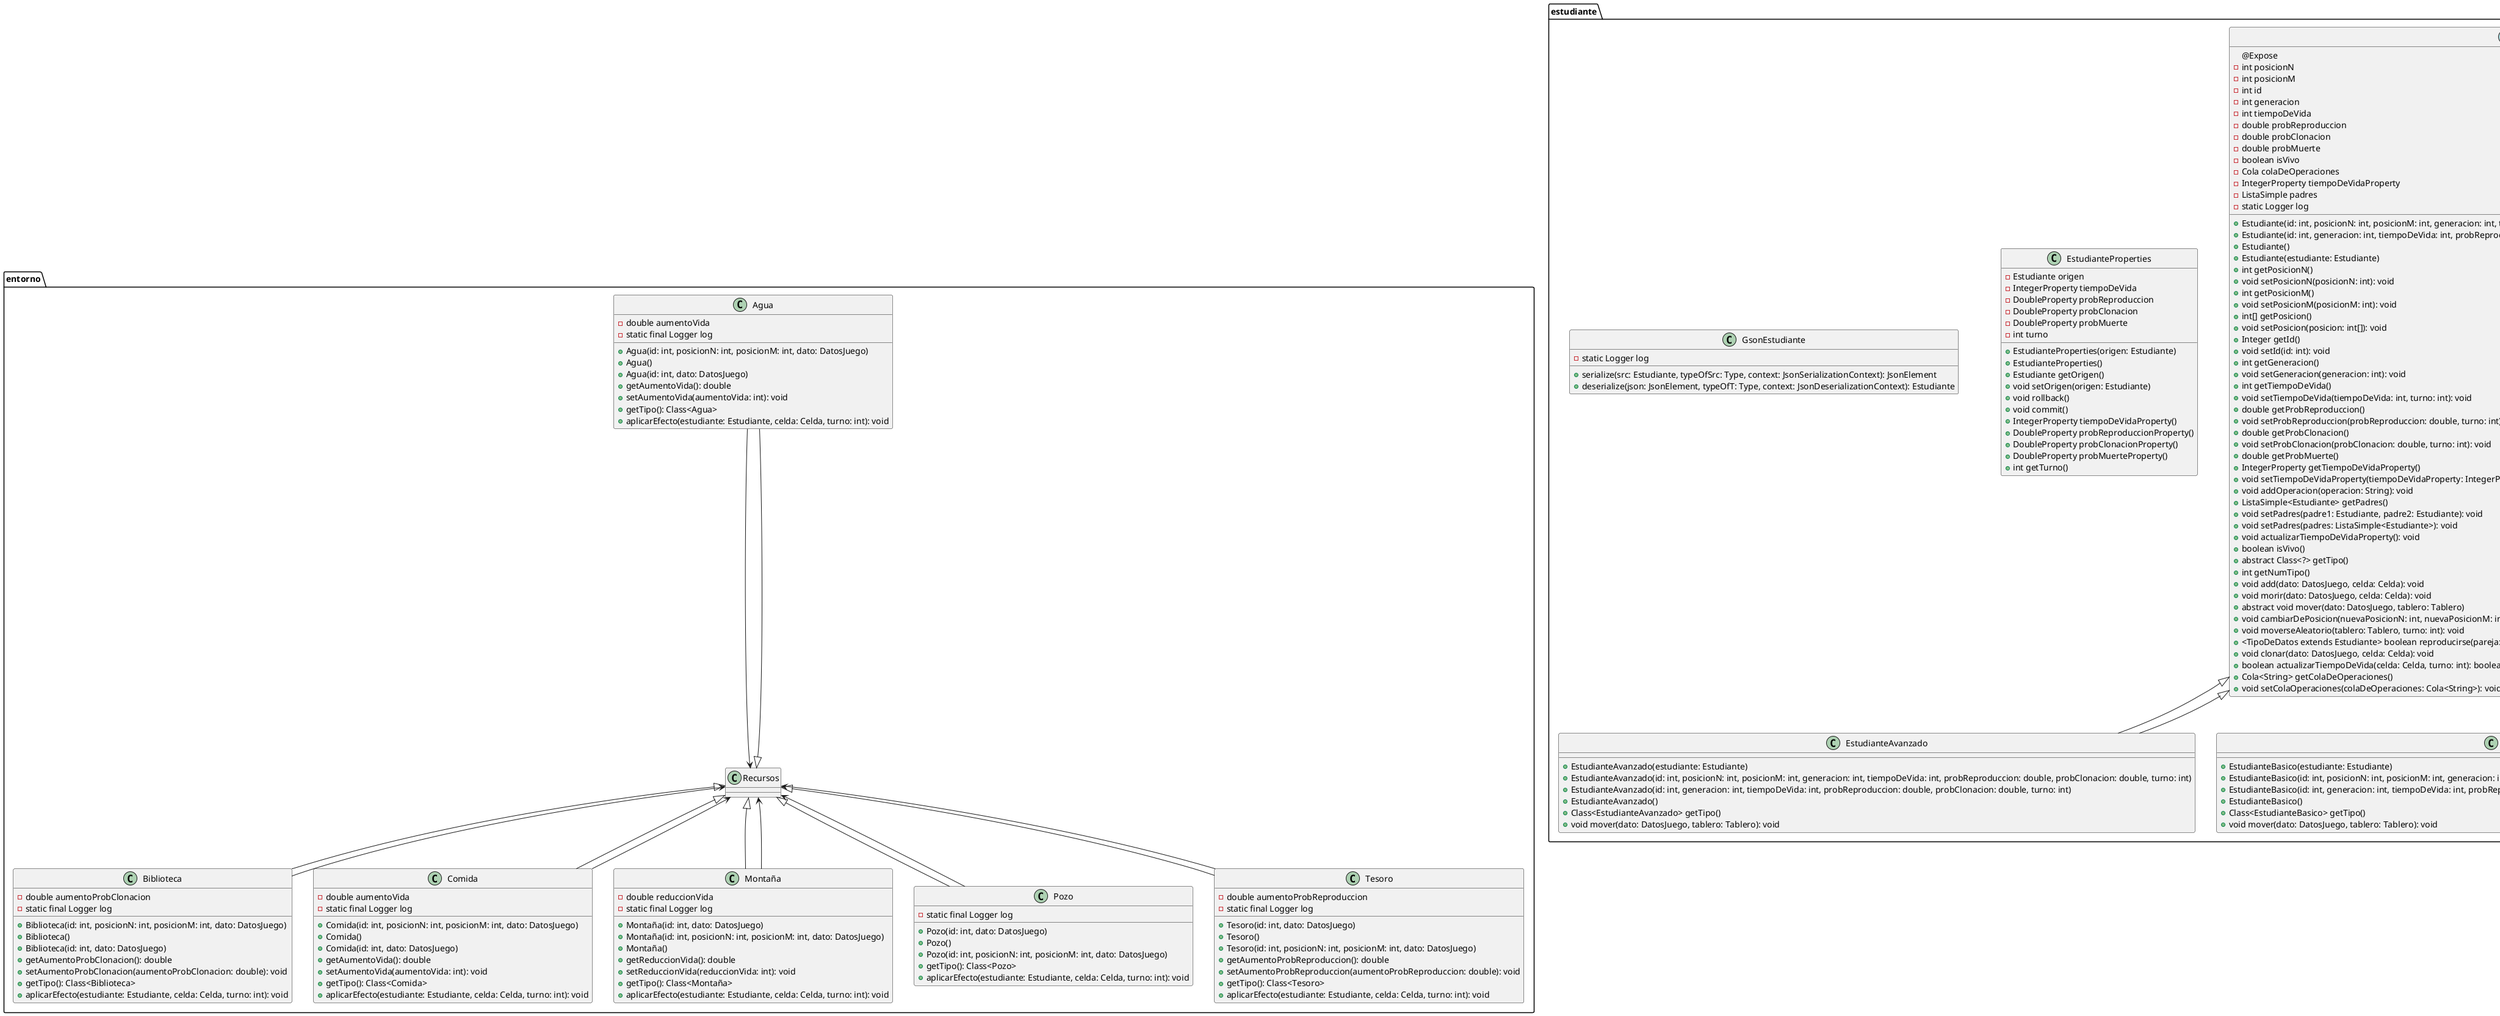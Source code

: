 @startuml
'https://plantuml.com/class-diagram



package entorno {
    class Agua extends Recursos {
        - double aumentoVida
        - static final Logger log
        + Agua(id: int, posicionN: int, posicionM: int, dato: DatosJuego)
        + Agua()
        + Agua(id: int, dato: DatosJuego)
        + getAumentoVida(): double
        + setAumentoVida(aumentoVida: int): void
        + getTipo(): Class<Agua>
        + aplicarEfecto(estudiante: Estudiante, celda: Celda, turno: int): void
    }

    class Biblioteca extends Recursos {
        - double aumentoProbClonacion
        - static final Logger log
        + Biblioteca(id: int, posicionN: int, posicionM: int, dato: DatosJuego)
        + Biblioteca()
        + Biblioteca(id: int, dato: DatosJuego)
        + getAumentoProbClonacion(): double
        + setAumentoProbClonacion(aumentoProbClonacion: double): void
        + getTipo(): Class<Biblioteca>
        + aplicarEfecto(estudiante: Estudiante, celda: Celda, turno: int): void
    }

    class Comida extends Recursos {
        - double aumentoVida
        - static final Logger log
        + Comida(id: int, posicionN: int, posicionM: int, dato: DatosJuego)
        + Comida()
        + Comida(id: int, dato: DatosJuego)
        + getAumentoVida(): double
        + setAumentoVida(aumentoVida: int): void
        + getTipo(): Class<Comida>
        + aplicarEfecto(estudiante: Estudiante, celda: Celda, turno: int): void
    }

    class Montaña extends Recursos {
        - double reduccionVida
        - static final Logger log
        + Montaña(id: int, dato: DatosJuego)
        + Montaña(id: int, posicionN: int, posicionM: int, dato: DatosJuego)
        + Montaña()
        + getReduccionVida(): double
        + setReduccionVida(reduccionVida: int): void
        + getTipo(): Class<Montaña>
        + aplicarEfecto(estudiante: Estudiante, celda: Celda, turno: int): void
    }

    class Pozo extends Recursos {
        - static final Logger log
        + Pozo(id: int, dato: DatosJuego)
        + Pozo()
        + Pozo(id: int, posicionN: int, posicionM: int, dato: DatosJuego)
        + getTipo(): Class<Pozo>
        + aplicarEfecto(estudiante: Estudiante, celda: Celda, turno: int): void
    }

    class Tesoro extends Recursos {
        - double aumentoProbReproduccion
        - static final Logger log
        + Tesoro(id: int, dato: DatosJuego)
        + Tesoro()
        + Tesoro(id: int, posicionN: int, posicionM: int, dato: DatosJuego)
        + getAumentoProbReproduccion(): double
        + setAumentoProbReproduccion(aumentoProbReproduccion: double): void
        + getTipo(): Class<Tesoro>
        + aplicarEfecto(estudiante: Estudiante, celda: Celda, turno: int): void
    }
}

package estudiante {
    abstract class Estudiante {
        @Expose
        - int posicionN
        - int posicionM
        - int id
        - int generacion
        - int tiempoDeVida
        - double probReproduccion
        - double probClonacion
        - double probMuerte
        - boolean isVivo
        - Cola colaDeOperaciones
        - IntegerProperty tiempoDeVidaProperty
        - ListaSimple padres
        - static Logger log
        + Estudiante(id: int, posicionN: int, posicionM: int, generacion: int, tiempoDeVida: int, probReproduccion: double, probClonacion: double, turno: int)
        + Estudiante(id: int, generacion: int, tiempoDeVida: int, probReproduccion: double, probClonacion: double, turno: int)
        + Estudiante()
        + Estudiante(estudiante: Estudiante)
        + int getPosicionN()
        + void setPosicionN(posicionN: int): void
        + int getPosicionM()
        + void setPosicionM(posicionM: int): void
        + int[] getPosicion()
        + void setPosicion(posicion: int[]): void
        + Integer getId()
        + void setId(id: int): void
        + int getGeneracion()
        + void setGeneracion(generacion: int): void
        + int getTiempoDeVida()
        + void setTiempoDeVida(tiempoDeVida: int, turno: int): void
        + double getProbReproduccion()
        + void setProbReproduccion(probReproduccion: double, turno: int): void
        + double getProbClonacion()
        + void setProbClonacion(probClonacion: double, turno: int): void
        + double getProbMuerte()
        + IntegerProperty getTiempoDeVidaProperty()
        + void setTiempoDeVidaProperty(tiempoDeVidaProperty: IntegerProperty): void
        + void addOperacion(operacion: String): void
        + ListaSimple<Estudiante> getPadres()
        + void setPadres(padre1: Estudiante, padre2: Estudiante): void
        + void setPadres(padres: ListaSimple<Estudiante>): void
        + void actualizarTiempoDeVidaProperty(): void
        + boolean isVivo()
        + abstract Class<?> getTipo()
        + int getNumTipo()
        + void add(dato: DatosJuego, celda: Celda): void
        + void morir(dato: DatosJuego, celda: Celda): void
        + abstract void mover(dato: DatosJuego, tablero: Tablero)
        + void cambiarDePosicion(nuevaPosicionN: int, nuevaPosicionM: int, tablero: Tablero): void
        + void moverseAleatorio(tablero: Tablero, turno: int): void
        + <TipoDeDatos extends Estudiante> boolean reproducirse(pareja: Estudiante, dato: DatosJuego, celda: Celda, turno: int): boolean
        + void clonar(dato: DatosJuego, celda: Celda): void
        + boolean actualizarTiempoDeVida(celda: Celda, turno: int): boolean
        + Cola<String> getColaDeOperaciones()
        + void setColaOperaciones(colaDeOperaciones: Cola<String>): void
    }

    class EstudianteAvanzado extends Estudiante {
        + EstudianteAvanzado(estudiante: Estudiante)
        + EstudianteAvanzado(id: int, posicionN: int, posicionM: int, generacion: int, tiempoDeVida: int, probReproduccion: double, probClonacion: double, turno: int)
        + EstudianteAvanzado(id: int, generacion: int, tiempoDeVida: int, probReproduccion: double, probClonacion: double, turno: int)
        + EstudianteAvanzado()
        + Class<EstudianteAvanzado> getTipo()
        + void mover(dato: DatosJuego, tablero: Tablero): void
    }

    class EstudianteBasico extends Estudiante {
        + EstudianteBasico(estudiante: Estudiante)
        + EstudianteBasico(id: int, posicionN: int, posicionM: int, generacion: int, tiempoDeVida: int, probReproduccion: double, probClonacion: double, turno: int)
        + EstudianteBasico(id: int, generacion: int, tiempoDeVida: int, probReproduccion: double, probClonacion: double, turno: int)
        + EstudianteBasico()
        + Class<EstudianteBasico> getTipo()
        + void mover(dato: DatosJuego, tablero: Tablero): void
    }

    class EstudianteNormal extends Estudiante {
        + EstudianteNormal(estudiante: Estudiante)
        + EstudianteNormal(id: int, posicionN: int, posicionM: int, generacion: int, tiempoDeVida: int, probReproduccion: double, probClonacion: double, turno: int)
        + EstudianteNormal(id: int, generacion: int, tiempoDeVida: int, probReproduccion: double, probClonacion: double, turno: int)
        + EstudianteNormal()
        + Class<EstudianteNormal> getTipo()
        + void mover(dato: DatosJuego, tablero: Tablero): void
    }

    class EstudianteProperties {
        - Estudiante origen
        - IntegerProperty tiempoDeVida
        - DoubleProperty probReproduccion
        - DoubleProperty probClonacion
        - DoubleProperty probMuerte
        - int turno
        + EstudianteProperties(origen: Estudiante)
        + EstudianteProperties()
        + Estudiante getOrigen()
        + void setOrigen(origen: Estudiante)
        + void rollback()
        + void commit()
        + IntegerProperty tiempoDeVidaProperty()
        + DoubleProperty probReproduccionProperty()
        + DoubleProperty probClonacionProperty()
        + DoubleProperty probMuerteProperty()
        + int getTurno()
    }

    class GsonEstudiante {
        - static Logger log
        + serialize(src: Estudiante, typeOfSrc: Type, context: JsonSerializationContext): JsonElement
        + deserialize(json: JsonElement, typeOfT: Type, context: JsonDeserializationContext): Estudiante
    }
}




Estudiante <|-- EstudianteBasico
Estudiante <|-- EstudianteNormal
Estudiante <|-- EstudianteAvanzado

Agua --> Recursos
Biblioteca --> Recursos
Comida --> Recursos
Montaña --> Recursos
Pozo --> Recursos
Tesoro --> Recursos

@enduml